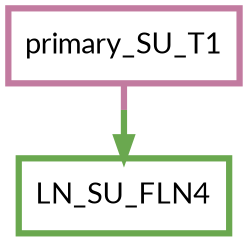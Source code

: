 digraph  {
dpi=600;size=3.5;
LN_SU_FLN4 [color="#6aa84fff", fillcolor=white, fontname=Lato, penwidth="3.0", shape=box];
primary_SU_T1 [color="#c27ba0ff", fillcolor=white, fontname=Lato, penwidth="3.0", shape=box];
primary_SU_T1 -> LN_SU_FLN4  [color="#c27ba0ff;0.5:#6aa84fff", key=0, penwidth=3];
}
